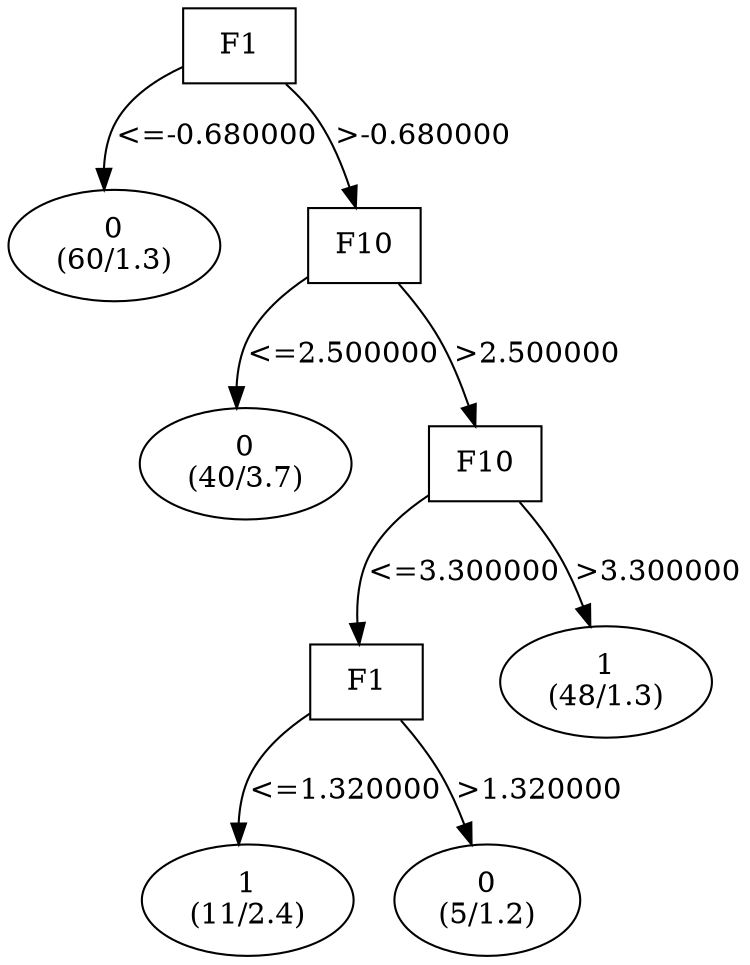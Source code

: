 digraph YaDT {
n0 [ shape=box, label="F1\n"]
n0 -> n1 [label="<=-0.680000"]
n1 [ shape=ellipse, label="0\n(60/1.3)"]
n0 -> n2 [label=">-0.680000"]
n2 [ shape=box, label="F10\n"]
n2 -> n3 [label="<=2.500000"]
n3 [ shape=ellipse, label="0\n(40/3.7)"]
n2 -> n4 [label=">2.500000"]
n4 [ shape=box, label="F10\n"]
n4 -> n5 [label="<=3.300000"]
n5 [ shape=box, label="F1\n"]
n5 -> n6 [label="<=1.320000"]
n6 [ shape=ellipse, label="1\n(11/2.4)"]
n5 -> n7 [label=">1.320000"]
n7 [ shape=ellipse, label="0\n(5/1.2)"]
n4 -> n9 [label=">3.300000"]
n9 [ shape=ellipse, label="1\n(48/1.3)"]
}

